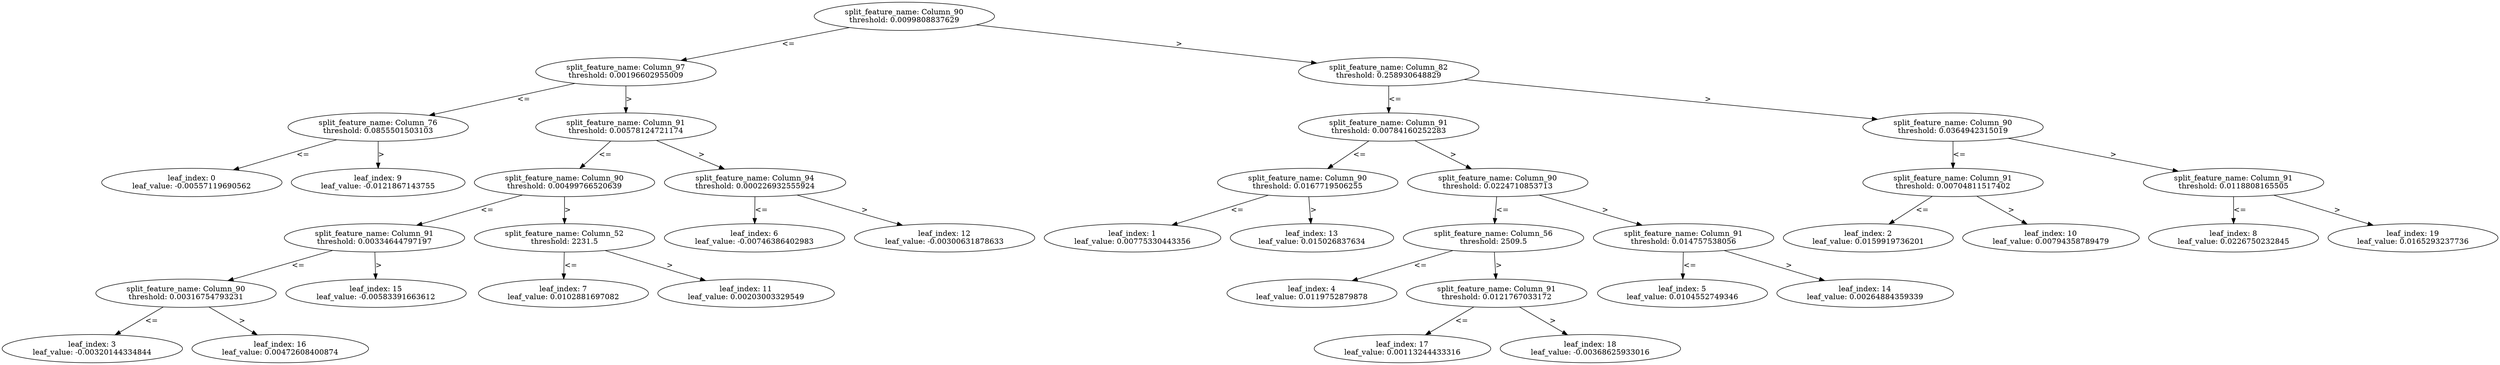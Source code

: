 digraph Tree8 {
	split0 [label="split_feature_name: Column_90\nthreshold: 0.0099808837629"]
	split2 [label="split_feature_name: Column_97\nthreshold: 0.00196602955009"]
	split8 [label="split_feature_name: Column_76\nthreshold: 0.0855501503103"]
	leaf0 [label="leaf_index: 0\nleaf_value: -0.00557119690562"]
	split8 -> leaf0 [label="<="]
	leaf9 [label="leaf_index: 9\nleaf_value: -0.0121867143755"]
	split8 -> leaf9 [label=">"]
	split2 -> split8 [label="<="]
	split5 [label="split_feature_name: Column_91\nthreshold: 0.00578124721174"]
	split6 [label="split_feature_name: Column_90\nthreshold: 0.00499766520639"]
	split14 [label="split_feature_name: Column_91\nthreshold: 0.00334644797197"]
	split15 [label="split_feature_name: Column_90\nthreshold: 0.00316754793231"]
	leaf3 [label="leaf_index: 3\nleaf_value: -0.00320144334844"]
	split15 -> leaf3 [label="<="]
	leaf16 [label="leaf_index: 16\nleaf_value: 0.00472608400874"]
	split15 -> leaf16 [label=">"]
	split14 -> split15 [label="<="]
	leaf15 [label="leaf_index: 15\nleaf_value: -0.00583391663612"]
	split14 -> leaf15 [label=">"]
	split6 -> split14 [label="<="]
	split10 [label="split_feature_name: Column_52\nthreshold: 2231.5"]
	leaf7 [label="leaf_index: 7\nleaf_value: 0.0102881697082"]
	split10 -> leaf7 [label="<="]
	leaf11 [label="leaf_index: 11\nleaf_value: 0.00203003329549"]
	split10 -> leaf11 [label=">"]
	split6 -> split10 [label=">"]
	split5 -> split6 [label="<="]
	split11 [label="split_feature_name: Column_94\nthreshold: 0.000226932555924"]
	leaf6 [label="leaf_index: 6\nleaf_value: -0.00746386402983"]
	split11 -> leaf6 [label="<="]
	leaf12 [label="leaf_index: 12\nleaf_value: -0.00300631878633"]
	split11 -> leaf12 [label=">"]
	split5 -> split11 [label=">"]
	split2 -> split5 [label=">"]
	split0 -> split2 [label="<="]
	split1 [label="split_feature_name: Column_82\nthreshold: 0.258930648829"]
	split3 [label="split_feature_name: Column_91\nthreshold: 0.00784160252283"]
	split12 [label="split_feature_name: Column_90\nthreshold: 0.0167719506255"]
	leaf1 [label="leaf_index: 1\nleaf_value: 0.00775330443356"]
	split12 -> leaf1 [label="<="]
	leaf13 [label="leaf_index: 13\nleaf_value: 0.015026837634"]
	split12 -> leaf13 [label=">"]
	split3 -> split12 [label="<="]
	split4 [label="split_feature_name: Column_90\nthreshold: 0.0224710853713"]
	split16 [label="split_feature_name: Column_56\nthreshold: 2509.5"]
	leaf4 [label="leaf_index: 4\nleaf_value: 0.0119752879878"]
	split16 -> leaf4 [label="<="]
	split17 [label="split_feature_name: Column_91\nthreshold: 0.0121767033172"]
	leaf17 [label="leaf_index: 17\nleaf_value: 0.00113244433316"]
	split17 -> leaf17 [label="<="]
	leaf18 [label="leaf_index: 18\nleaf_value: -0.00368625933016"]
	split17 -> leaf18 [label=">"]
	split16 -> split17 [label=">"]
	split4 -> split16 [label="<="]
	split13 [label="split_feature_name: Column_91\nthreshold: 0.014757538056"]
	leaf5 [label="leaf_index: 5\nleaf_value: 0.0104552749346"]
	split13 -> leaf5 [label="<="]
	leaf14 [label="leaf_index: 14\nleaf_value: 0.00264884359339"]
	split13 -> leaf14 [label=">"]
	split4 -> split13 [label=">"]
	split3 -> split4 [label=">"]
	split1 -> split3 [label="<="]
	split7 [label="split_feature_name: Column_90\nthreshold: 0.0364942315019"]
	split9 [label="split_feature_name: Column_91\nthreshold: 0.00704811517402"]
	leaf2 [label="leaf_index: 2\nleaf_value: 0.0159919736201"]
	split9 -> leaf2 [label="<="]
	leaf10 [label="leaf_index: 10\nleaf_value: 0.00794358789479"]
	split9 -> leaf10 [label=">"]
	split7 -> split9 [label="<="]
	split18 [label="split_feature_name: Column_91\nthreshold: 0.0118808165505"]
	leaf8 [label="leaf_index: 8\nleaf_value: 0.0226750232845"]
	split18 -> leaf8 [label="<="]
	leaf19 [label="leaf_index: 19\nleaf_value: 0.0165293237736"]
	split18 -> leaf19 [label=">"]
	split7 -> split18 [label=">"]
	split1 -> split7 [label=">"]
	split0 -> split1 [label=">"]
}
